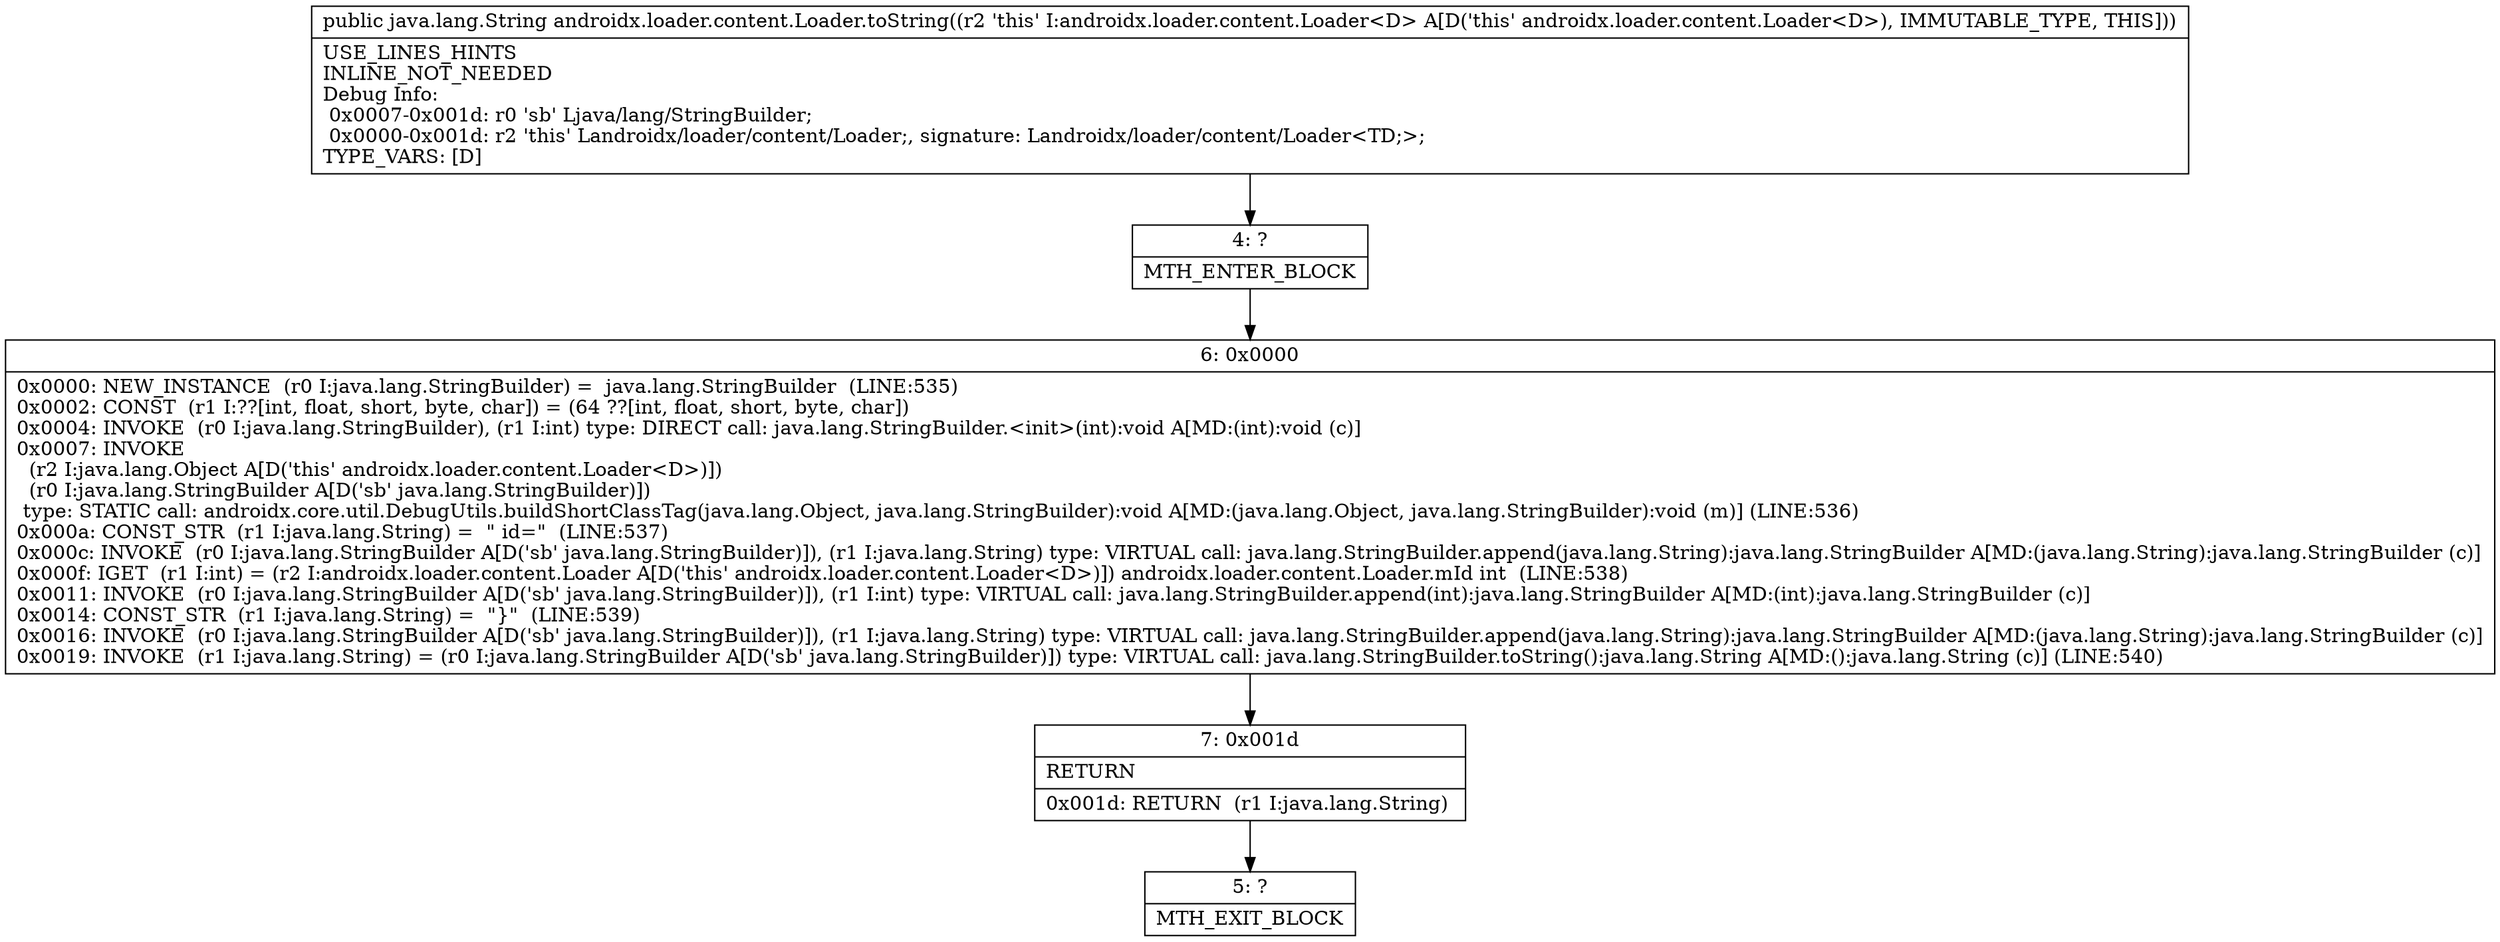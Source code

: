 digraph "CFG forandroidx.loader.content.Loader.toString()Ljava\/lang\/String;" {
Node_4 [shape=record,label="{4\:\ ?|MTH_ENTER_BLOCK\l}"];
Node_6 [shape=record,label="{6\:\ 0x0000|0x0000: NEW_INSTANCE  (r0 I:java.lang.StringBuilder) =  java.lang.StringBuilder  (LINE:535)\l0x0002: CONST  (r1 I:??[int, float, short, byte, char]) = (64 ??[int, float, short, byte, char]) \l0x0004: INVOKE  (r0 I:java.lang.StringBuilder), (r1 I:int) type: DIRECT call: java.lang.StringBuilder.\<init\>(int):void A[MD:(int):void (c)]\l0x0007: INVOKE  \l  (r2 I:java.lang.Object A[D('this' androidx.loader.content.Loader\<D\>)])\l  (r0 I:java.lang.StringBuilder A[D('sb' java.lang.StringBuilder)])\l type: STATIC call: androidx.core.util.DebugUtils.buildShortClassTag(java.lang.Object, java.lang.StringBuilder):void A[MD:(java.lang.Object, java.lang.StringBuilder):void (m)] (LINE:536)\l0x000a: CONST_STR  (r1 I:java.lang.String) =  \" id=\"  (LINE:537)\l0x000c: INVOKE  (r0 I:java.lang.StringBuilder A[D('sb' java.lang.StringBuilder)]), (r1 I:java.lang.String) type: VIRTUAL call: java.lang.StringBuilder.append(java.lang.String):java.lang.StringBuilder A[MD:(java.lang.String):java.lang.StringBuilder (c)]\l0x000f: IGET  (r1 I:int) = (r2 I:androidx.loader.content.Loader A[D('this' androidx.loader.content.Loader\<D\>)]) androidx.loader.content.Loader.mId int  (LINE:538)\l0x0011: INVOKE  (r0 I:java.lang.StringBuilder A[D('sb' java.lang.StringBuilder)]), (r1 I:int) type: VIRTUAL call: java.lang.StringBuilder.append(int):java.lang.StringBuilder A[MD:(int):java.lang.StringBuilder (c)]\l0x0014: CONST_STR  (r1 I:java.lang.String) =  \"\}\"  (LINE:539)\l0x0016: INVOKE  (r0 I:java.lang.StringBuilder A[D('sb' java.lang.StringBuilder)]), (r1 I:java.lang.String) type: VIRTUAL call: java.lang.StringBuilder.append(java.lang.String):java.lang.StringBuilder A[MD:(java.lang.String):java.lang.StringBuilder (c)]\l0x0019: INVOKE  (r1 I:java.lang.String) = (r0 I:java.lang.StringBuilder A[D('sb' java.lang.StringBuilder)]) type: VIRTUAL call: java.lang.StringBuilder.toString():java.lang.String A[MD:():java.lang.String (c)] (LINE:540)\l}"];
Node_7 [shape=record,label="{7\:\ 0x001d|RETURN\l|0x001d: RETURN  (r1 I:java.lang.String) \l}"];
Node_5 [shape=record,label="{5\:\ ?|MTH_EXIT_BLOCK\l}"];
MethodNode[shape=record,label="{public java.lang.String androidx.loader.content.Loader.toString((r2 'this' I:androidx.loader.content.Loader\<D\> A[D('this' androidx.loader.content.Loader\<D\>), IMMUTABLE_TYPE, THIS]))  | USE_LINES_HINTS\lINLINE_NOT_NEEDED\lDebug Info:\l  0x0007\-0x001d: r0 'sb' Ljava\/lang\/StringBuilder;\l  0x0000\-0x001d: r2 'this' Landroidx\/loader\/content\/Loader;, signature: Landroidx\/loader\/content\/Loader\<TD;\>;\lTYPE_VARS: [D]\l}"];
MethodNode -> Node_4;Node_4 -> Node_6;
Node_6 -> Node_7;
Node_7 -> Node_5;
}

